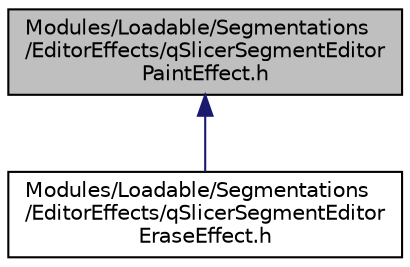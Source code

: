 digraph "Modules/Loadable/Segmentations/EditorEffects/qSlicerSegmentEditorPaintEffect.h"
{
  bgcolor="transparent";
  edge [fontname="Helvetica",fontsize="10",labelfontname="Helvetica",labelfontsize="10"];
  node [fontname="Helvetica",fontsize="10",shape=record];
  Node9 [label="Modules/Loadable/Segmentations\l/EditorEffects/qSlicerSegmentEditor\lPaintEffect.h",height=0.2,width=0.4,color="black", fillcolor="grey75", style="filled", fontcolor="black"];
  Node9 -> Node10 [dir="back",color="midnightblue",fontsize="10",style="solid",fontname="Helvetica"];
  Node10 [label="Modules/Loadable/Segmentations\l/EditorEffects/qSlicerSegmentEditor\lEraseEffect.h",height=0.2,width=0.4,color="black",URL="$qSlicerSegmentEditorEraseEffect_8h.html"];
}
